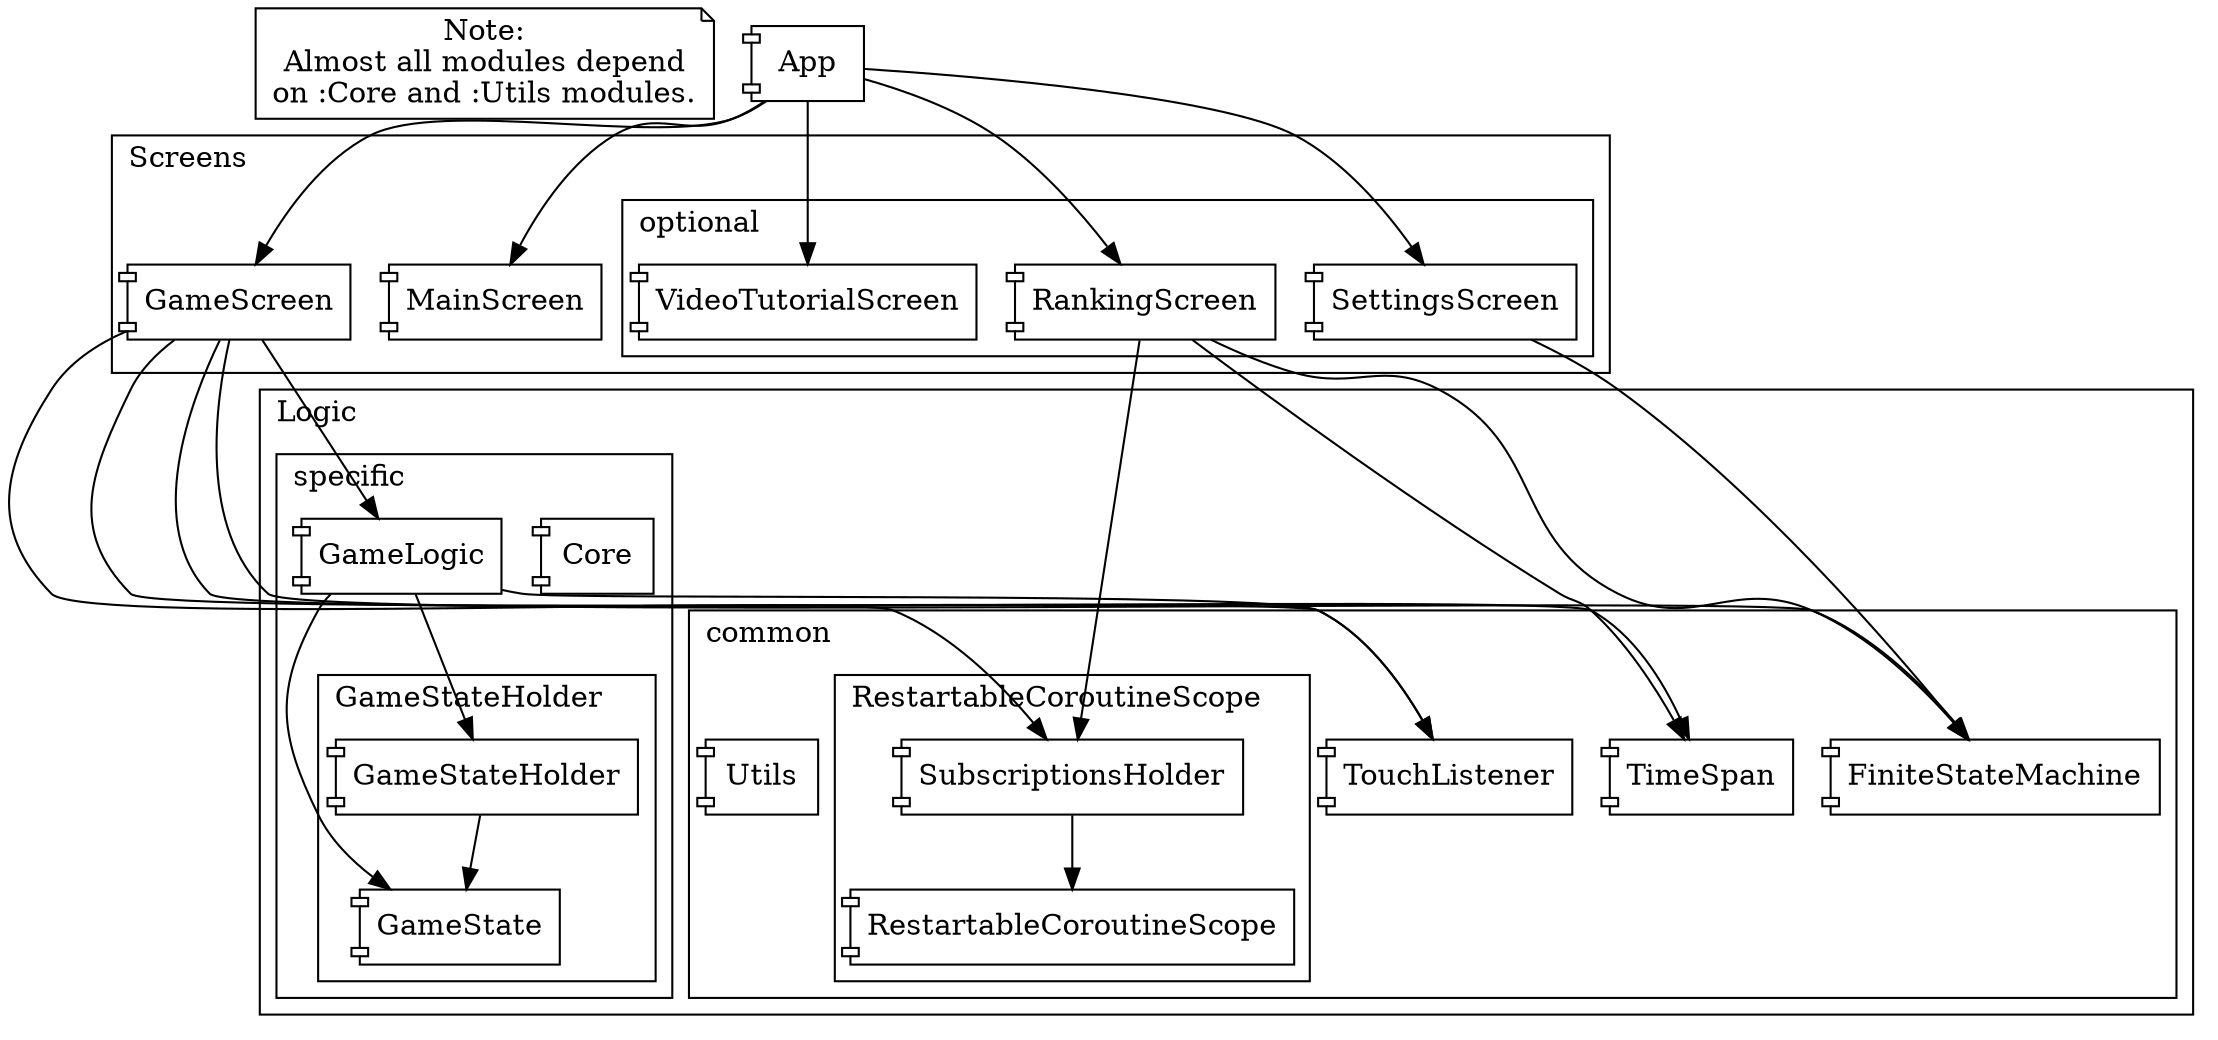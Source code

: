 digraph G {
    graph[center=true];
    node[shape=component];
//    rankdir=LR;
//    nodesep=0.5;
//    edge [ constraint=false ];
//    fontsize=18;
    labeljust="l";

    Note [shape="note", label="Note:\nAlmost all modules depend\non :Core and :Utils modules."];

    App;

    subgraph cluster_1 {
        label="Logic";

        subgraph cluster_2 {
            label="common"

            FiniteStateMachine;

            subgraph cluster_3 {
                label="RestartableCoroutineScope"

                RestartableCoroutineScope;
                SubscriptionsHolder;
            }

            TimeSpan;
            TouchListener;
            Utils [shape=component];
        }

        subgraph cluster_4 {
            label="specific";

            Core;
            GameLogic;

            subgraph cluster5 {
                label = "GameStateHolder"

                GameState;
                GameStateHolder;
            };
        };
    };

    subgraph cluster_6 {
        label="Screens";

        GameScreen;
        MainScreen;

        subgraph cluster_7 {
            label="optional";

            VideoTutorialScreen;
            RankingScreen;
            SettingsScreen;
        };
    };

//    App -> Core;
//    App -> Utils;
    App -> MainScreen;
    App -> GameScreen;
    App -> RankingScreen;
    App -> SettingsScreen;
    App -> VideoTutorialScreen;

//    Core -> Utils;
//    Core -> FiniteStateMachine;

//    GameLogic -> Core;
//    GameLogic -> Utils;
    GameLogic -> TouchListener;
    GameLogic -> GameState;
    GameLogic -> GameStateHolder;

//    FiniteStateMachine -> Utils;

//    TimeSpan -> Core;
//    TimeSpan -> Utils;

//    TouchListener -> Core;
//    TouchListener -> Utils;

//    VideoTutorialScreen -> Core;

//    RankingScreen -> Core;
//    RankingScreen -> Utils;
    RankingScreen -> FiniteStateMachine;
//    RankingScreen -> RestartableCoroutineScope;
    RankingScreen -> SubscriptionsHolder;
    RankingScreen -> TimeSpan;

    SubscriptionsHolder -> RestartableCoroutineScope;

//    GameState -> Core;
//    GameState -> Utils;

//    GameStateHolder -> Core;
    GameStateHolder -> GameState;

//    RestartableCoroutineScope -> Utils;

//    SettingsScreen -> Core;
//    SettingsScreen -> Utils;
    SettingsScreen -> FiniteStateMachine;

//    SubscriptionsHolder -> Utils;

//    GameScreen -> Core;
//    GameScreen -> Utils;
    GameScreen -> FiniteStateMachine;
    GameScreen -> GameLogic;
//    GameScreen -> RestartableCoroutineScope;
    GameScreen -> SubscriptionsHolder;
    GameScreen -> TouchListener;
    GameScreen -> TimeSpan;

//    MainScreen -> Core;
}